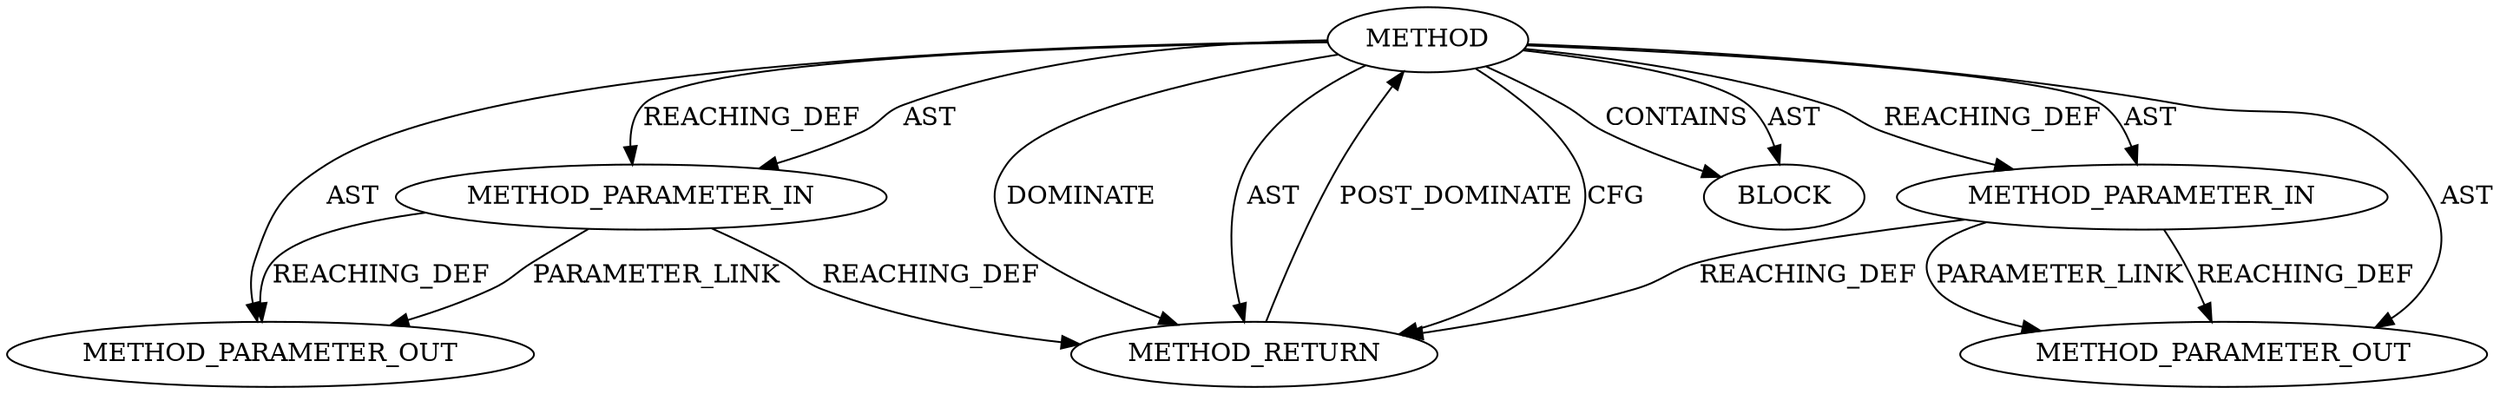 digraph {
  21954 [label=METHOD_PARAMETER_OUT ORDER=2 CODE="p2" IS_VARIADIC=false TYPE_FULL_NAME="ANY" EVALUATION_STRATEGY="BY_VALUE" INDEX=2 NAME="p2"]
  19862 [label=METHOD AST_PARENT_TYPE="NAMESPACE_BLOCK" AST_PARENT_FULL_NAME="<global>" ORDER=0 CODE="<empty>" FULL_NAME="SNMP_INC_STATS" IS_EXTERNAL=true FILENAME="<empty>" SIGNATURE="" NAME="SNMP_INC_STATS"]
  19864 [label=METHOD_PARAMETER_IN ORDER=2 CODE="p2" IS_VARIADIC=false TYPE_FULL_NAME="ANY" EVALUATION_STRATEGY="BY_VALUE" INDEX=2 NAME="p2"]
  19866 [label=METHOD_RETURN ORDER=2 CODE="RET" TYPE_FULL_NAME="ANY" EVALUATION_STRATEGY="BY_VALUE"]
  19863 [label=METHOD_PARAMETER_IN ORDER=1 CODE="p1" IS_VARIADIC=false TYPE_FULL_NAME="ANY" EVALUATION_STRATEGY="BY_VALUE" INDEX=1 NAME="p1"]
  19865 [label=BLOCK ORDER=1 ARGUMENT_INDEX=1 CODE="<empty>" TYPE_FULL_NAME="ANY"]
  21953 [label=METHOD_PARAMETER_OUT ORDER=1 CODE="p1" IS_VARIADIC=false TYPE_FULL_NAME="ANY" EVALUATION_STRATEGY="BY_VALUE" INDEX=1 NAME="p1"]
  19863 -> 21953 [label=PARAMETER_LINK ]
  19864 -> 21954 [label=REACHING_DEF VARIABLE="p2"]
  19862 -> 19866 [label=DOMINATE ]
  19862 -> 19864 [label=REACHING_DEF VARIABLE=""]
  19864 -> 19866 [label=REACHING_DEF VARIABLE="p2"]
  19866 -> 19862 [label=POST_DOMINATE ]
  19862 -> 19865 [label=CONTAINS ]
  19863 -> 21953 [label=REACHING_DEF VARIABLE="p1"]
  19862 -> 19864 [label=AST ]
  19862 -> 21954 [label=AST ]
  19862 -> 19866 [label=AST ]
  19864 -> 21954 [label=PARAMETER_LINK ]
  19863 -> 19866 [label=REACHING_DEF VARIABLE="p1"]
  19862 -> 19865 [label=AST ]
  19862 -> 19863 [label=REACHING_DEF VARIABLE=""]
  19862 -> 19866 [label=CFG ]
  19862 -> 19863 [label=AST ]
  19862 -> 21953 [label=AST ]
}

